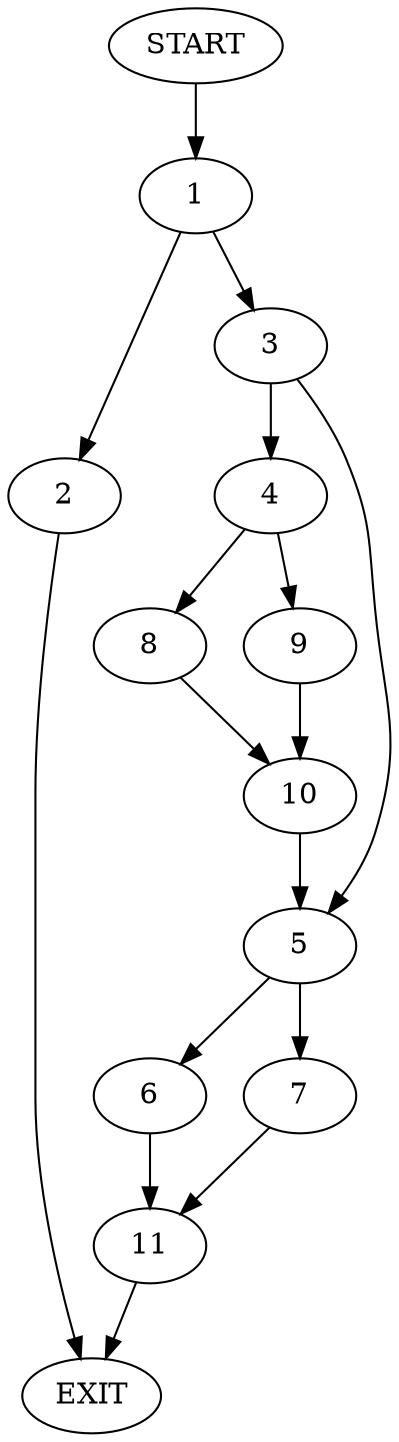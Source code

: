 digraph {
0 [label="START"]
12 [label="EXIT"]
0 -> 1
1 -> 2
1 -> 3
2 -> 12
3 -> 4
3 -> 5
5 -> 6
5 -> 7
4 -> 8
4 -> 9
9 -> 10
8 -> 10
10 -> 5
6 -> 11
7 -> 11
11 -> 12
}
